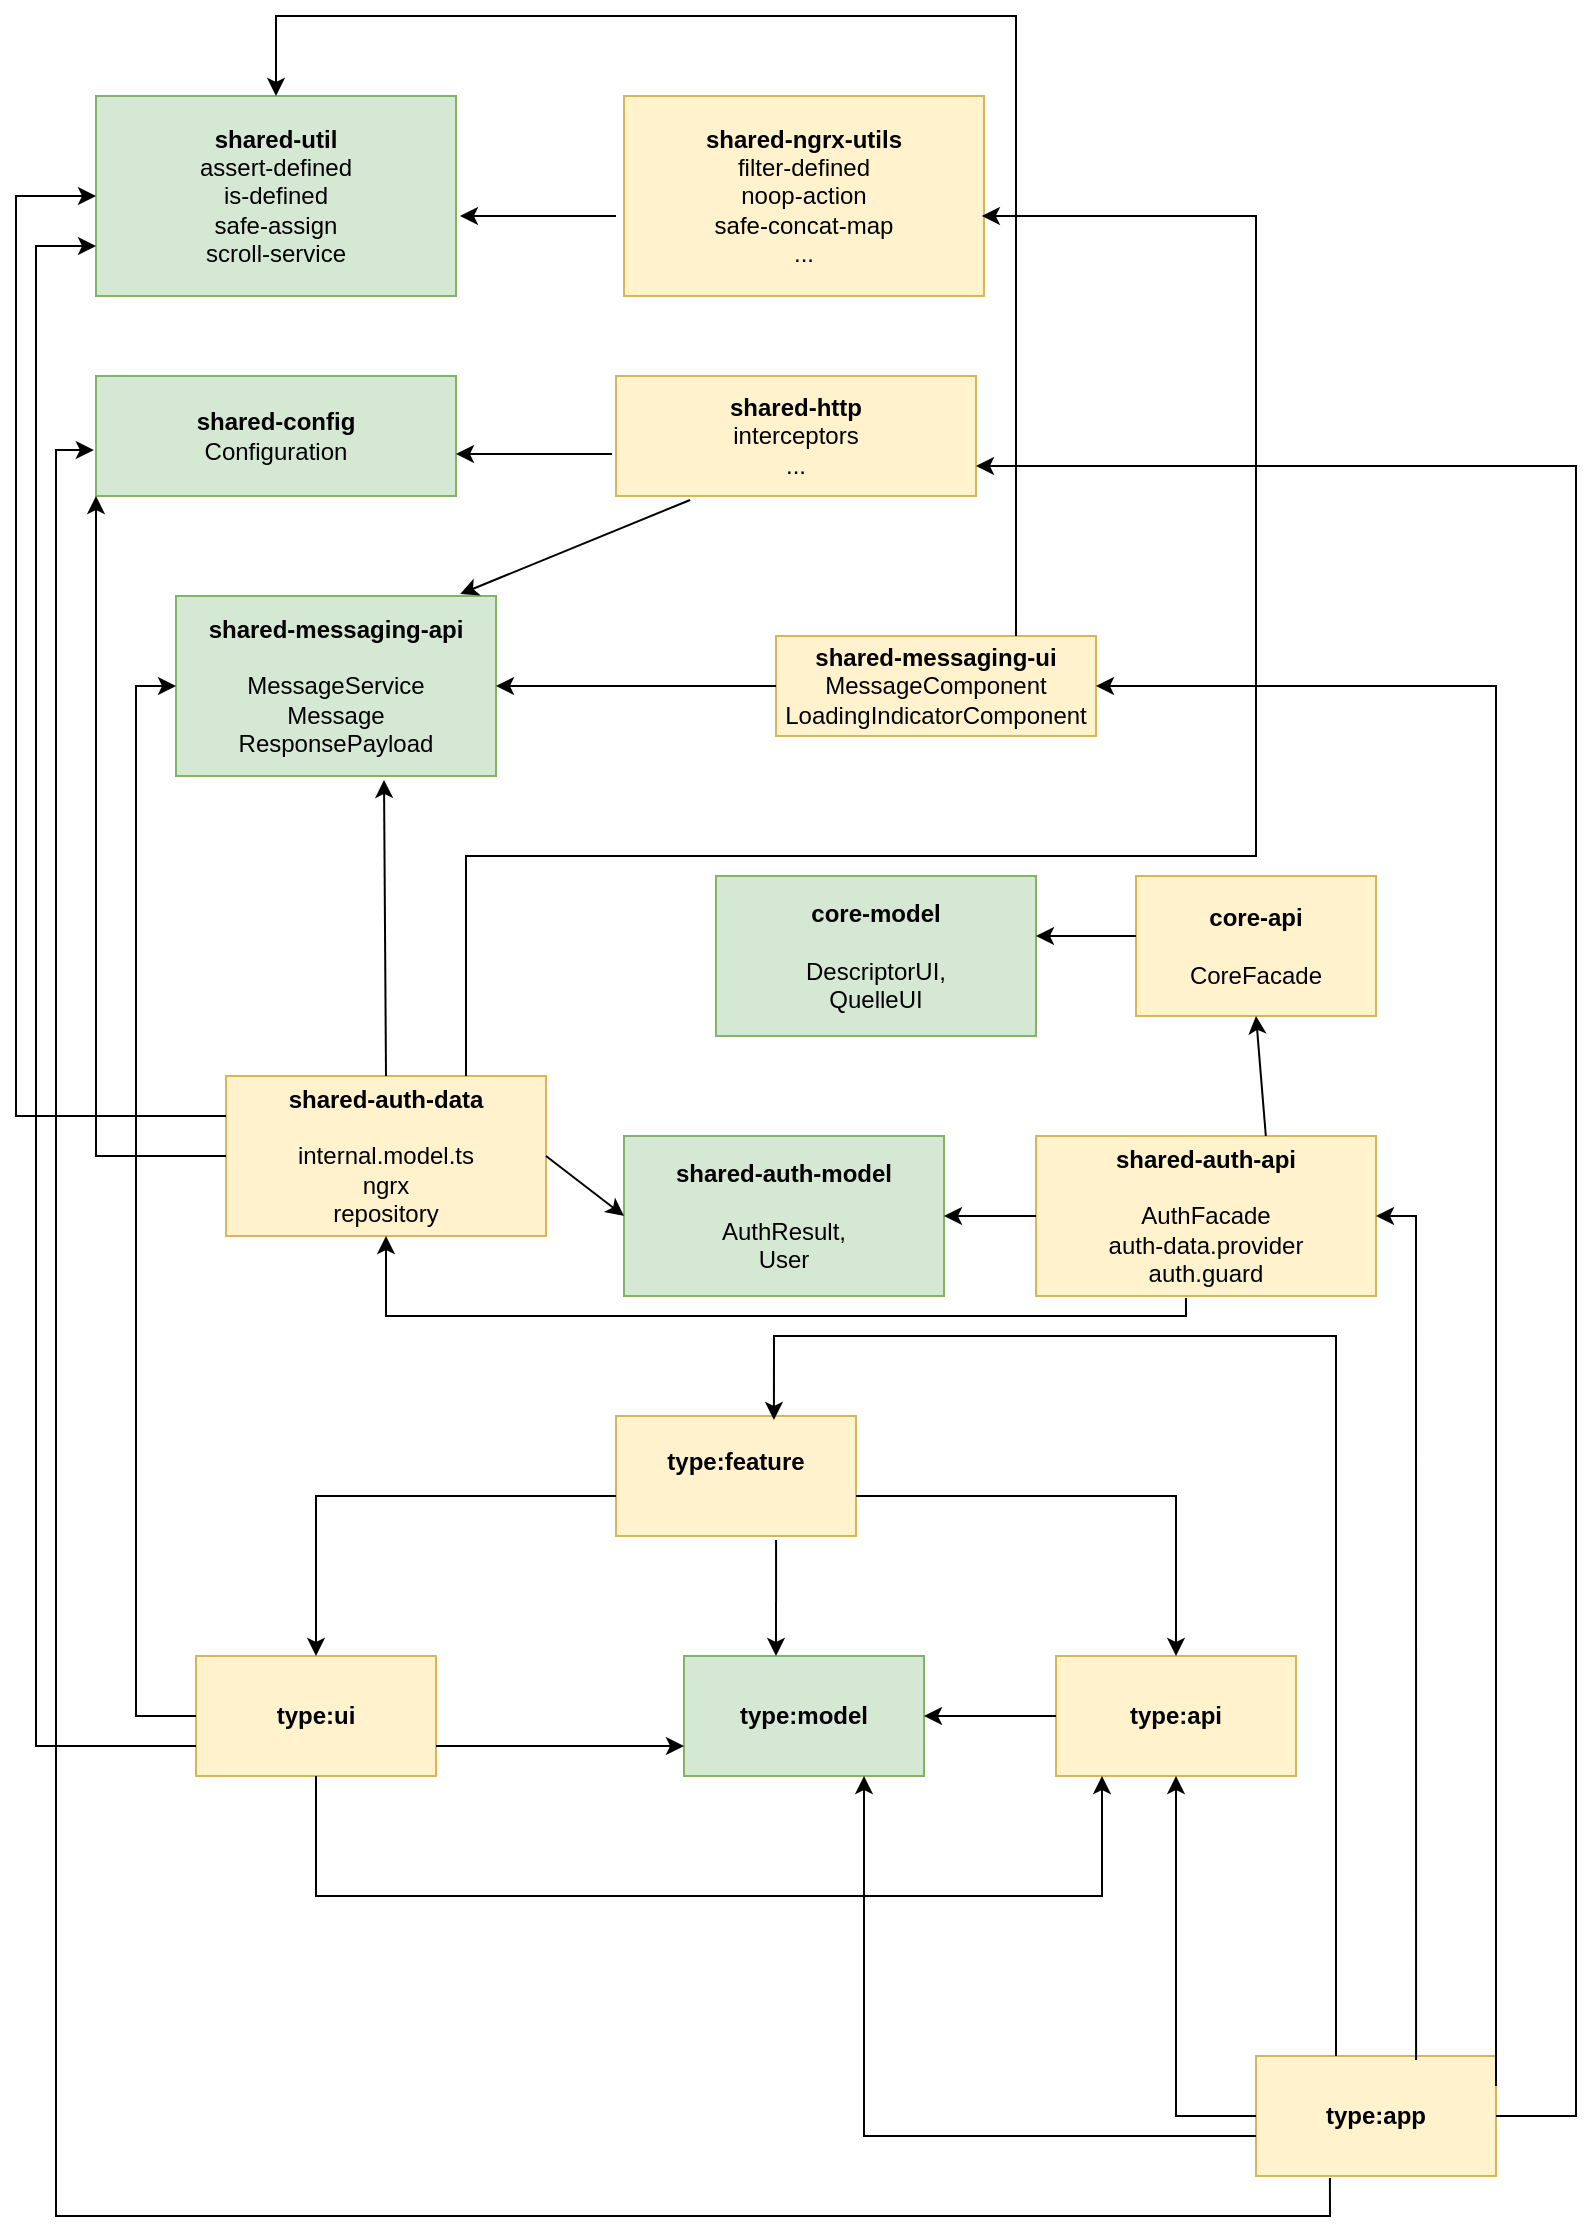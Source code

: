<mxfile version="20.2.8" type="device"><diagram id="S5bzlISrV98kfpMs05WD" name="Seite-1"><mxGraphModel dx="1422" dy="878" grid="1" gridSize="10" guides="1" tooltips="1" connect="1" arrows="1" fold="1" page="0" pageScale="1" pageWidth="827" pageHeight="1169" math="0" shadow="0"><root><mxCell id="0"/><mxCell id="1" parent="0"/><mxCell id="IZ4Qalh-q-cCPiJiUEL_-2" value="&lt;b&gt;shared-util&lt;/b&gt;&lt;br&gt;assert-defined&lt;br&gt;is-defined&lt;br&gt;safe-assign&lt;br&gt;scroll-service" style="rounded=0;whiteSpace=wrap;html=1;fillColor=#d5e8d4;strokeColor=#82b366;" parent="1" vertex="1"><mxGeometry x="60" y="60" width="180" height="100" as="geometry"/></mxCell><mxCell id="IZ4Qalh-q-cCPiJiUEL_-3" value="&lt;b&gt;shared-ngrx-utils&lt;/b&gt;&lt;br&gt;filter-defined&lt;br&gt;noop-action&lt;br&gt;safe-concat-map&lt;br&gt;..." style="rounded=0;whiteSpace=wrap;html=1;fillColor=#fff2cc;strokeColor=#d6b656;" parent="1" vertex="1"><mxGeometry x="324" y="60" width="180" height="100" as="geometry"/></mxCell><mxCell id="IZ4Qalh-q-cCPiJiUEL_-4" value="&lt;b&gt;shared-http&lt;/b&gt;&lt;br&gt;interceptors&lt;br&gt;..." style="rounded=0;whiteSpace=wrap;html=1;fillColor=#fff2cc;strokeColor=#d6b656;" parent="1" vertex="1"><mxGeometry x="320" y="200" width="180" height="60" as="geometry"/></mxCell><mxCell id="IZ4Qalh-q-cCPiJiUEL_-5" value="&lt;b&gt;shared-config&lt;/b&gt;&lt;br&gt;Configuration" style="rounded=0;whiteSpace=wrap;html=1;fillColor=#d5e8d4;strokeColor=#82b366;" parent="1" vertex="1"><mxGeometry x="60" y="200" width="180" height="60" as="geometry"/></mxCell><mxCell id="IZ4Qalh-q-cCPiJiUEL_-9" value="&lt;b&gt;shared-messaging-api&lt;/b&gt;&lt;br&gt;&lt;br&gt;MessageService&lt;br&gt;Message&lt;br&gt;ResponsePayload" style="rounded=0;whiteSpace=wrap;html=1;fillColor=#d5e8d4;strokeColor=#82b366;" parent="1" vertex="1"><mxGeometry x="100" y="310" width="160" height="90" as="geometry"/></mxCell><mxCell id="IZ4Qalh-q-cCPiJiUEL_-10" value="&lt;b&gt;shared-messaging-ui&lt;/b&gt;&lt;br&gt;MessageComponent&lt;br&gt;LoadingIndicatorComponent" style="rounded=0;whiteSpace=wrap;html=1;fillColor=#fff2cc;strokeColor=#d6b656;" parent="1" vertex="1"><mxGeometry x="400" y="330" width="160" height="50" as="geometry"/></mxCell><mxCell id="IZ4Qalh-q-cCPiJiUEL_-16" value="&lt;b&gt;shared-auth-model&lt;br&gt;&lt;/b&gt;&lt;br&gt;AuthResult,&lt;br&gt;User" style="rounded=0;whiteSpace=wrap;html=1;fillColor=#d5e8d4;strokeColor=#82b366;" parent="1" vertex="1"><mxGeometry x="324" y="580" width="160" height="80" as="geometry"/></mxCell><mxCell id="IZ4Qalh-q-cCPiJiUEL_-17" value="&lt;b&gt;shared-auth-api&lt;br&gt;&lt;/b&gt;&lt;br&gt;AuthFacade&lt;br&gt;auth-data.provider&lt;br&gt;auth.guard" style="rounded=0;whiteSpace=wrap;html=1;fillColor=#fff2cc;strokeColor=#d6b656;" parent="1" vertex="1"><mxGeometry x="530" y="580" width="170" height="80" as="geometry"/></mxCell><mxCell id="IZ4Qalh-q-cCPiJiUEL_-18" value="&lt;b&gt;shared-auth-data&lt;br&gt;&lt;/b&gt;&lt;br&gt;internal.model.ts&lt;br&gt;ngrx&lt;br&gt;repository" style="rounded=0;whiteSpace=wrap;html=1;fillColor=#fff2cc;strokeColor=#d6b656;" parent="1" vertex="1"><mxGeometry x="125" y="550" width="160" height="80" as="geometry"/></mxCell><mxCell id="IZ4Qalh-q-cCPiJiUEL_-19" value="" style="endArrow=classic;html=1;rounded=0;exitX=-0.011;exitY=0.65;exitDx=0;exitDy=0;exitPerimeter=0;" parent="1" source="IZ4Qalh-q-cCPiJiUEL_-4" edge="1"><mxGeometry width="50" height="50" relative="1" as="geometry"><mxPoint x="390" y="440" as="sourcePoint"/><mxPoint x="240" y="239" as="targetPoint"/></mxGeometry></mxCell><mxCell id="IZ4Qalh-q-cCPiJiUEL_-22" value="" style="endArrow=classic;html=1;rounded=0;exitX=0;exitY=0.5;exitDx=0;exitDy=0;entryX=1;entryY=0.5;entryDx=0;entryDy=0;" parent="1" source="IZ4Qalh-q-cCPiJiUEL_-10" target="IZ4Qalh-q-cCPiJiUEL_-9" edge="1"><mxGeometry width="50" height="50" relative="1" as="geometry"><mxPoint x="390" y="430" as="sourcePoint"/><mxPoint x="440" y="380" as="targetPoint"/></mxGeometry></mxCell><mxCell id="IZ4Qalh-q-cCPiJiUEL_-26" value="" style="endArrow=classic;html=1;rounded=0;exitX=1;exitY=0.5;exitDx=0;exitDy=0;entryX=0;entryY=0.5;entryDx=0;entryDy=0;" parent="1" source="IZ4Qalh-q-cCPiJiUEL_-18" target="IZ4Qalh-q-cCPiJiUEL_-16" edge="1"><mxGeometry width="50" height="50" relative="1" as="geometry"><mxPoint x="435" y="500" as="sourcePoint"/><mxPoint x="485" y="450" as="targetPoint"/></mxGeometry></mxCell><mxCell id="IZ4Qalh-q-cCPiJiUEL_-27" value="" style="endArrow=classic;html=1;rounded=0;exitX=0;exitY=0.5;exitDx=0;exitDy=0;entryX=1;entryY=0.5;entryDx=0;entryDy=0;" parent="1" source="IZ4Qalh-q-cCPiJiUEL_-17" target="IZ4Qalh-q-cCPiJiUEL_-16" edge="1"><mxGeometry width="50" height="50" relative="1" as="geometry"><mxPoint x="435" y="500" as="sourcePoint"/><mxPoint x="485" y="450" as="targetPoint"/></mxGeometry></mxCell><mxCell id="IZ4Qalh-q-cCPiJiUEL_-28" value="" style="endArrow=classic;html=1;rounded=0;exitX=0.206;exitY=1.033;exitDx=0;exitDy=0;exitPerimeter=0;entryX=0.888;entryY=-0.011;entryDx=0;entryDy=0;entryPerimeter=0;" parent="1" source="IZ4Qalh-q-cCPiJiUEL_-4" target="IZ4Qalh-q-cCPiJiUEL_-9" edge="1"><mxGeometry width="50" height="50" relative="1" as="geometry"><mxPoint x="390" y="430" as="sourcePoint"/><mxPoint x="240" y="320" as="targetPoint"/></mxGeometry></mxCell><mxCell id="IZ4Qalh-q-cCPiJiUEL_-29" value="&lt;b&gt;type:app&lt;/b&gt;" style="rounded=0;whiteSpace=wrap;html=1;fillColor=#fff2cc;strokeColor=#d6b656;" parent="1" vertex="1"><mxGeometry x="640" y="1040" width="120" height="60" as="geometry"/></mxCell><mxCell id="IZ4Qalh-q-cCPiJiUEL_-30" value="&lt;b&gt;type:feature&lt;br&gt;&lt;/b&gt;&lt;b&gt;&lt;br&gt;&lt;/b&gt;" style="rounded=0;whiteSpace=wrap;html=1;fillColor=#fff2cc;strokeColor=#d6b656;" parent="1" vertex="1"><mxGeometry x="320" y="720" width="120" height="60" as="geometry"/></mxCell><mxCell id="IZ4Qalh-q-cCPiJiUEL_-35" value="&lt;b&gt;type:model&lt;/b&gt;" style="rounded=0;whiteSpace=wrap;html=1;fillColor=#d5e8d4;strokeColor=#82b366;" parent="1" vertex="1"><mxGeometry x="354" y="840" width="120" height="60" as="geometry"/></mxCell><mxCell id="IZ4Qalh-q-cCPiJiUEL_-36" value="&lt;b&gt;type:api&lt;/b&gt;" style="rounded=0;whiteSpace=wrap;html=1;fillColor=#fff2cc;strokeColor=#d6b656;" parent="1" vertex="1"><mxGeometry x="540" y="840" width="120" height="60" as="geometry"/></mxCell><mxCell id="IZ4Qalh-q-cCPiJiUEL_-37" value="&lt;b&gt;type:ui&lt;/b&gt;" style="rounded=0;whiteSpace=wrap;html=1;fillColor=#fff2cc;strokeColor=#d6b656;" parent="1" vertex="1"><mxGeometry x="110" y="840" width="120" height="60" as="geometry"/></mxCell><mxCell id="IZ4Qalh-q-cCPiJiUEL_-38" value="" style="endArrow=classic;html=1;rounded=0;exitX=0;exitY=0.5;exitDx=0;exitDy=0;entryX=1;entryY=0.5;entryDx=0;entryDy=0;" parent="1" source="IZ4Qalh-q-cCPiJiUEL_-36" target="IZ4Qalh-q-cCPiJiUEL_-35" edge="1"><mxGeometry width="50" height="50" relative="1" as="geometry"><mxPoint x="390" y="740" as="sourcePoint"/><mxPoint x="440" y="690" as="targetPoint"/></mxGeometry></mxCell><mxCell id="IZ4Qalh-q-cCPiJiUEL_-40" value="" style="endArrow=classic;html=1;rounded=0;exitX=0.667;exitY=1.033;exitDx=0;exitDy=0;exitPerimeter=0;" parent="1" source="IZ4Qalh-q-cCPiJiUEL_-30" edge="1"><mxGeometry width="50" height="50" relative="1" as="geometry"><mxPoint x="390" y="740" as="sourcePoint"/><mxPoint x="400" y="840" as="targetPoint"/><Array as="points"/></mxGeometry></mxCell><mxCell id="IZ4Qalh-q-cCPiJiUEL_-41" value="" style="endArrow=classic;html=1;rounded=0;entryX=0.5;entryY=0;entryDx=0;entryDy=0;exitX=0;exitY=0.667;exitDx=0;exitDy=0;exitPerimeter=0;" parent="1" source="IZ4Qalh-q-cCPiJiUEL_-30" target="IZ4Qalh-q-cCPiJiUEL_-37" edge="1"><mxGeometry width="50" height="50" relative="1" as="geometry"><mxPoint x="340" y="780" as="sourcePoint"/><mxPoint x="440" y="690" as="targetPoint"/><Array as="points"><mxPoint x="170" y="760"/></Array></mxGeometry></mxCell><mxCell id="IZ4Qalh-q-cCPiJiUEL_-42" value="" style="endArrow=classic;html=1;rounded=0;entryX=0.5;entryY=0;entryDx=0;entryDy=0;" parent="1" target="IZ4Qalh-q-cCPiJiUEL_-36" edge="1"><mxGeometry width="50" height="50" relative="1" as="geometry"><mxPoint x="440" y="760" as="sourcePoint"/><mxPoint x="520" y="840" as="targetPoint"/><Array as="points"><mxPoint x="600" y="760"/></Array></mxGeometry></mxCell><mxCell id="IZ4Qalh-q-cCPiJiUEL_-43" value="" style="endArrow=classic;html=1;rounded=0;entryX=0.658;entryY=0.033;entryDx=0;entryDy=0;entryPerimeter=0;" parent="1" target="IZ4Qalh-q-cCPiJiUEL_-30" edge="1"><mxGeometry width="50" height="50" relative="1" as="geometry"><mxPoint x="680" y="1040" as="sourcePoint"/><mxPoint x="440" y="680" as="targetPoint"/><Array as="points"><mxPoint x="680" y="680"/><mxPoint x="399" y="680"/></Array></mxGeometry></mxCell><mxCell id="IZ4Qalh-q-cCPiJiUEL_-44" value="" style="endArrow=classic;html=1;rounded=0;exitX=0;exitY=0.5;exitDx=0;exitDy=0;entryX=0.5;entryY=1;entryDx=0;entryDy=0;" parent="1" source="IZ4Qalh-q-cCPiJiUEL_-29" target="IZ4Qalh-q-cCPiJiUEL_-36" edge="1"><mxGeometry width="50" height="50" relative="1" as="geometry"><mxPoint x="390" y="730" as="sourcePoint"/><mxPoint x="440" y="680" as="targetPoint"/><Array as="points"><mxPoint x="600" y="1070"/></Array></mxGeometry></mxCell><mxCell id="IZ4Qalh-q-cCPiJiUEL_-46" value="" style="endArrow=classic;html=1;rounded=0;exitX=0.75;exitY=0;exitDx=0;exitDy=0;entryX=0.5;entryY=0;entryDx=0;entryDy=0;" parent="1" source="IZ4Qalh-q-cCPiJiUEL_-10" target="IZ4Qalh-q-cCPiJiUEL_-2" edge="1"><mxGeometry width="50" height="50" relative="1" as="geometry"><mxPoint x="390" y="470" as="sourcePoint"/><mxPoint x="150" y="60" as="targetPoint"/><Array as="points"><mxPoint x="520" y="20"/><mxPoint x="150" y="20"/></Array></mxGeometry></mxCell><mxCell id="IZ4Qalh-q-cCPiJiUEL_-47" value="" style="endArrow=classic;html=1;rounded=0;exitX=1;exitY=0.5;exitDx=0;exitDy=0;entryX=1;entryY=0.75;entryDx=0;entryDy=0;" parent="1" source="IZ4Qalh-q-cCPiJiUEL_-29" target="IZ4Qalh-q-cCPiJiUEL_-4" edge="1"><mxGeometry width="50" height="50" relative="1" as="geometry"><mxPoint x="390" y="470" as="sourcePoint"/><mxPoint x="440" y="420" as="targetPoint"/><Array as="points"><mxPoint x="800" y="1070"/><mxPoint x="800" y="245"/></Array></mxGeometry></mxCell><mxCell id="IZ4Qalh-q-cCPiJiUEL_-48" value="" style="endArrow=classic;html=1;rounded=0;exitX=0.308;exitY=1.017;exitDx=0;exitDy=0;exitPerimeter=0;entryX=-0.006;entryY=0.617;entryDx=0;entryDy=0;entryPerimeter=0;" parent="1" source="IZ4Qalh-q-cCPiJiUEL_-29" target="IZ4Qalh-q-cCPiJiUEL_-5" edge="1"><mxGeometry width="50" height="50" relative="1" as="geometry"><mxPoint x="390" y="840" as="sourcePoint"/><mxPoint x="440" y="790" as="targetPoint"/><Array as="points"><mxPoint x="677" y="1120"/><mxPoint x="40" y="1120"/><mxPoint x="40" y="237"/></Array></mxGeometry></mxCell><mxCell id="IZ4Qalh-q-cCPiJiUEL_-49" value="" style="endArrow=classic;html=1;rounded=0;entryX=1.011;entryY=0.6;entryDx=0;entryDy=0;entryPerimeter=0;" parent="1" target="IZ4Qalh-q-cCPiJiUEL_-2" edge="1"><mxGeometry width="50" height="50" relative="1" as="geometry"><mxPoint x="320" y="120" as="sourcePoint"/><mxPoint x="440" y="340" as="targetPoint"/></mxGeometry></mxCell><mxCell id="IZ4Qalh-q-cCPiJiUEL_-50" value="" style="endArrow=classic;html=1;rounded=0;exitX=0;exitY=0.5;exitDx=0;exitDy=0;entryX=0;entryY=1;entryDx=0;entryDy=0;" parent="1" source="IZ4Qalh-q-cCPiJiUEL_-18" target="IZ4Qalh-q-cCPiJiUEL_-5" edge="1"><mxGeometry width="50" height="50" relative="1" as="geometry"><mxPoint x="70" y="520" as="sourcePoint"/><mxPoint x="440" y="610" as="targetPoint"/><Array as="points"><mxPoint x="60" y="590"/></Array></mxGeometry></mxCell><mxCell id="IZ4Qalh-q-cCPiJiUEL_-51" value="" style="endArrow=classic;html=1;rounded=0;exitX=0.75;exitY=0;exitDx=0;exitDy=0;entryX=0.994;entryY=0.6;entryDx=0;entryDy=0;entryPerimeter=0;" parent="1" source="IZ4Qalh-q-cCPiJiUEL_-18" target="IZ4Qalh-q-cCPiJiUEL_-3" edge="1"><mxGeometry width="50" height="50" relative="1" as="geometry"><mxPoint x="390" y="390" as="sourcePoint"/><mxPoint x="510" y="120" as="targetPoint"/><Array as="points"><mxPoint x="245" y="440"/><mxPoint x="640" y="440"/><mxPoint x="640" y="120"/></Array></mxGeometry></mxCell><mxCell id="IZ4Qalh-q-cCPiJiUEL_-52" value="" style="endArrow=classic;html=1;rounded=0;exitX=0;exitY=0.25;exitDx=0;exitDy=0;entryX=0;entryY=0.5;entryDx=0;entryDy=0;" parent="1" source="IZ4Qalh-q-cCPiJiUEL_-18" target="IZ4Qalh-q-cCPiJiUEL_-2" edge="1"><mxGeometry width="50" height="50" relative="1" as="geometry"><mxPoint x="390" y="390" as="sourcePoint"/><mxPoint x="440" y="340" as="targetPoint"/><Array as="points"><mxPoint x="20" y="570"/><mxPoint x="20" y="110"/></Array></mxGeometry></mxCell><mxCell id="IZ4Qalh-q-cCPiJiUEL_-53" value="" style="endArrow=classic;html=1;rounded=0;exitX=0.667;exitY=0.033;exitDx=0;exitDy=0;exitPerimeter=0;entryX=1;entryY=0.5;entryDx=0;entryDy=0;" parent="1" source="IZ4Qalh-q-cCPiJiUEL_-29" target="IZ4Qalh-q-cCPiJiUEL_-17" edge="1"><mxGeometry width="50" height="50" relative="1" as="geometry"><mxPoint x="390" y="820" as="sourcePoint"/><mxPoint x="440" y="770" as="targetPoint"/><Array as="points"><mxPoint x="720" y="620"/></Array></mxGeometry></mxCell><mxCell id="IZ4Qalh-q-cCPiJiUEL_-54" value="" style="endArrow=classic;html=1;rounded=0;entryX=0.5;entryY=1;entryDx=0;entryDy=0;exitX=0.441;exitY=1.013;exitDx=0;exitDy=0;exitPerimeter=0;" parent="1" target="IZ4Qalh-q-cCPiJiUEL_-18" edge="1" source="IZ4Qalh-q-cCPiJiUEL_-17"><mxGeometry width="50" height="50" relative="1" as="geometry"><mxPoint x="605" y="630" as="sourcePoint"/><mxPoint x="485" y="570" as="targetPoint"/><Array as="points"><mxPoint x="605" y="670"/><mxPoint x="205" y="670"/></Array></mxGeometry></mxCell><mxCell id="IZ4Qalh-q-cCPiJiUEL_-63" value="" style="endArrow=classic;html=1;rounded=0;exitX=1;exitY=0.25;exitDx=0;exitDy=0;entryX=1;entryY=0.5;entryDx=0;entryDy=0;" parent="1" source="IZ4Qalh-q-cCPiJiUEL_-29" target="IZ4Qalh-q-cCPiJiUEL_-10" edge="1"><mxGeometry width="50" height="50" relative="1" as="geometry"><mxPoint x="390" y="600" as="sourcePoint"/><mxPoint x="440" y="550" as="targetPoint"/><Array as="points"><mxPoint x="760" y="355"/></Array></mxGeometry></mxCell><mxCell id="IZ4Qalh-q-cCPiJiUEL_-67" value="" style="endArrow=classic;html=1;rounded=0;exitX=0;exitY=0.5;exitDx=0;exitDy=0;entryX=0.75;entryY=1;entryDx=0;entryDy=0;" parent="1" target="IZ4Qalh-q-cCPiJiUEL_-35" edge="1"><mxGeometry width="50" height="50" relative="1" as="geometry"><mxPoint x="640" y="1080" as="sourcePoint"/><mxPoint x="600" y="910" as="targetPoint"/><Array as="points"><mxPoint x="444" y="1080"/></Array></mxGeometry></mxCell><mxCell id="IZ4Qalh-q-cCPiJiUEL_-68" value="" style="endArrow=classic;html=1;rounded=0;exitX=1;exitY=0.75;exitDx=0;exitDy=0;entryX=0;entryY=0.75;entryDx=0;entryDy=0;" parent="1" source="IZ4Qalh-q-cCPiJiUEL_-37" target="IZ4Qalh-q-cCPiJiUEL_-35" edge="1"><mxGeometry width="50" height="50" relative="1" as="geometry"><mxPoint x="390" y="660" as="sourcePoint"/><mxPoint x="440" y="610" as="targetPoint"/></mxGeometry></mxCell><mxCell id="IZ4Qalh-q-cCPiJiUEL_-69" value="" style="endArrow=classic;html=1;rounded=0;exitX=0.5;exitY=0;exitDx=0;exitDy=0;entryX=0.65;entryY=1.022;entryDx=0;entryDy=0;entryPerimeter=0;" parent="1" source="IZ4Qalh-q-cCPiJiUEL_-18" target="IZ4Qalh-q-cCPiJiUEL_-9" edge="1"><mxGeometry width="50" height="50" relative="1" as="geometry"><mxPoint x="390" y="440" as="sourcePoint"/><mxPoint x="440" y="390" as="targetPoint"/></mxGeometry></mxCell><mxCell id="IZ4Qalh-q-cCPiJiUEL_-70" value="" style="endArrow=classic;html=1;rounded=0;entryX=0;entryY=0.75;entryDx=0;entryDy=0;exitX=0;exitY=0.75;exitDx=0;exitDy=0;" parent="1" source="IZ4Qalh-q-cCPiJiUEL_-37" target="IZ4Qalh-q-cCPiJiUEL_-2" edge="1"><mxGeometry width="50" height="50" relative="1" as="geometry"><mxPoint x="100" y="750" as="sourcePoint"/><mxPoint x="440" y="450" as="targetPoint"/><Array as="points"><mxPoint x="30" y="885"/><mxPoint x="30" y="135"/></Array></mxGeometry></mxCell><mxCell id="IZ4Qalh-q-cCPiJiUEL_-71" value="" style="endArrow=classic;html=1;rounded=0;exitX=0;exitY=0.5;exitDx=0;exitDy=0;entryX=0;entryY=0.5;entryDx=0;entryDy=0;" parent="1" source="IZ4Qalh-q-cCPiJiUEL_-37" target="IZ4Qalh-q-cCPiJiUEL_-9" edge="1"><mxGeometry width="50" height="50" relative="1" as="geometry"><mxPoint x="390" y="550" as="sourcePoint"/><mxPoint x="120" y="400" as="targetPoint"/><Array as="points"><mxPoint x="80" y="870"/><mxPoint x="80" y="355"/></Array></mxGeometry></mxCell><mxCell id="IZ4Qalh-q-cCPiJiUEL_-72" value="" style="endArrow=classic;html=1;rounded=0;exitX=0.5;exitY=1;exitDx=0;exitDy=0;" parent="1" source="IZ4Qalh-q-cCPiJiUEL_-37" edge="1"><mxGeometry width="50" height="50" relative="1" as="geometry"><mxPoint x="390" y="710" as="sourcePoint"/><mxPoint x="563" y="900" as="targetPoint"/><Array as="points"><mxPoint x="170" y="960"/><mxPoint x="563" y="960"/></Array></mxGeometry></mxCell><mxCell id="58P3tO5-Mufmt5df8jN--4" value="&lt;b&gt;core-model&lt;br&gt;&lt;/b&gt;&lt;br&gt;DescriptorUI,&lt;br&gt;QuelleUI&lt;br&gt;" style="rounded=0;whiteSpace=wrap;html=1;fillColor=#d5e8d4;strokeColor=#82b366;" vertex="1" parent="1"><mxGeometry x="370" y="450" width="160" height="80" as="geometry"/></mxCell><mxCell id="58P3tO5-Mufmt5df8jN--5" value="&lt;b&gt;core-api&lt;br&gt;&lt;/b&gt;&lt;br&gt;CoreFacade&lt;br&gt;" style="rounded=0;whiteSpace=wrap;html=1;fillColor=#fff2cc;strokeColor=#d6b656;" vertex="1" parent="1"><mxGeometry x="580" y="450" width="120" height="70" as="geometry"/></mxCell><mxCell id="58P3tO5-Mufmt5df8jN--6" value="" style="endArrow=classic;html=1;rounded=0;" edge="1" parent="1"><mxGeometry width="50" height="50" relative="1" as="geometry"><mxPoint x="580" y="480" as="sourcePoint"/><mxPoint x="530" y="480" as="targetPoint"/></mxGeometry></mxCell><mxCell id="58P3tO5-Mufmt5df8jN--8" value="" style="endArrow=classic;html=1;rounded=0;exitX=0.676;exitY=0;exitDx=0;exitDy=0;exitPerimeter=0;entryX=0.5;entryY=1;entryDx=0;entryDy=0;" edge="1" parent="1" source="IZ4Qalh-q-cCPiJiUEL_-17" target="58P3tO5-Mufmt5df8jN--5"><mxGeometry width="50" height="50" relative="1" as="geometry"><mxPoint x="390" y="620" as="sourcePoint"/><mxPoint x="440" y="570" as="targetPoint"/></mxGeometry></mxCell></root></mxGraphModel></diagram></mxfile>